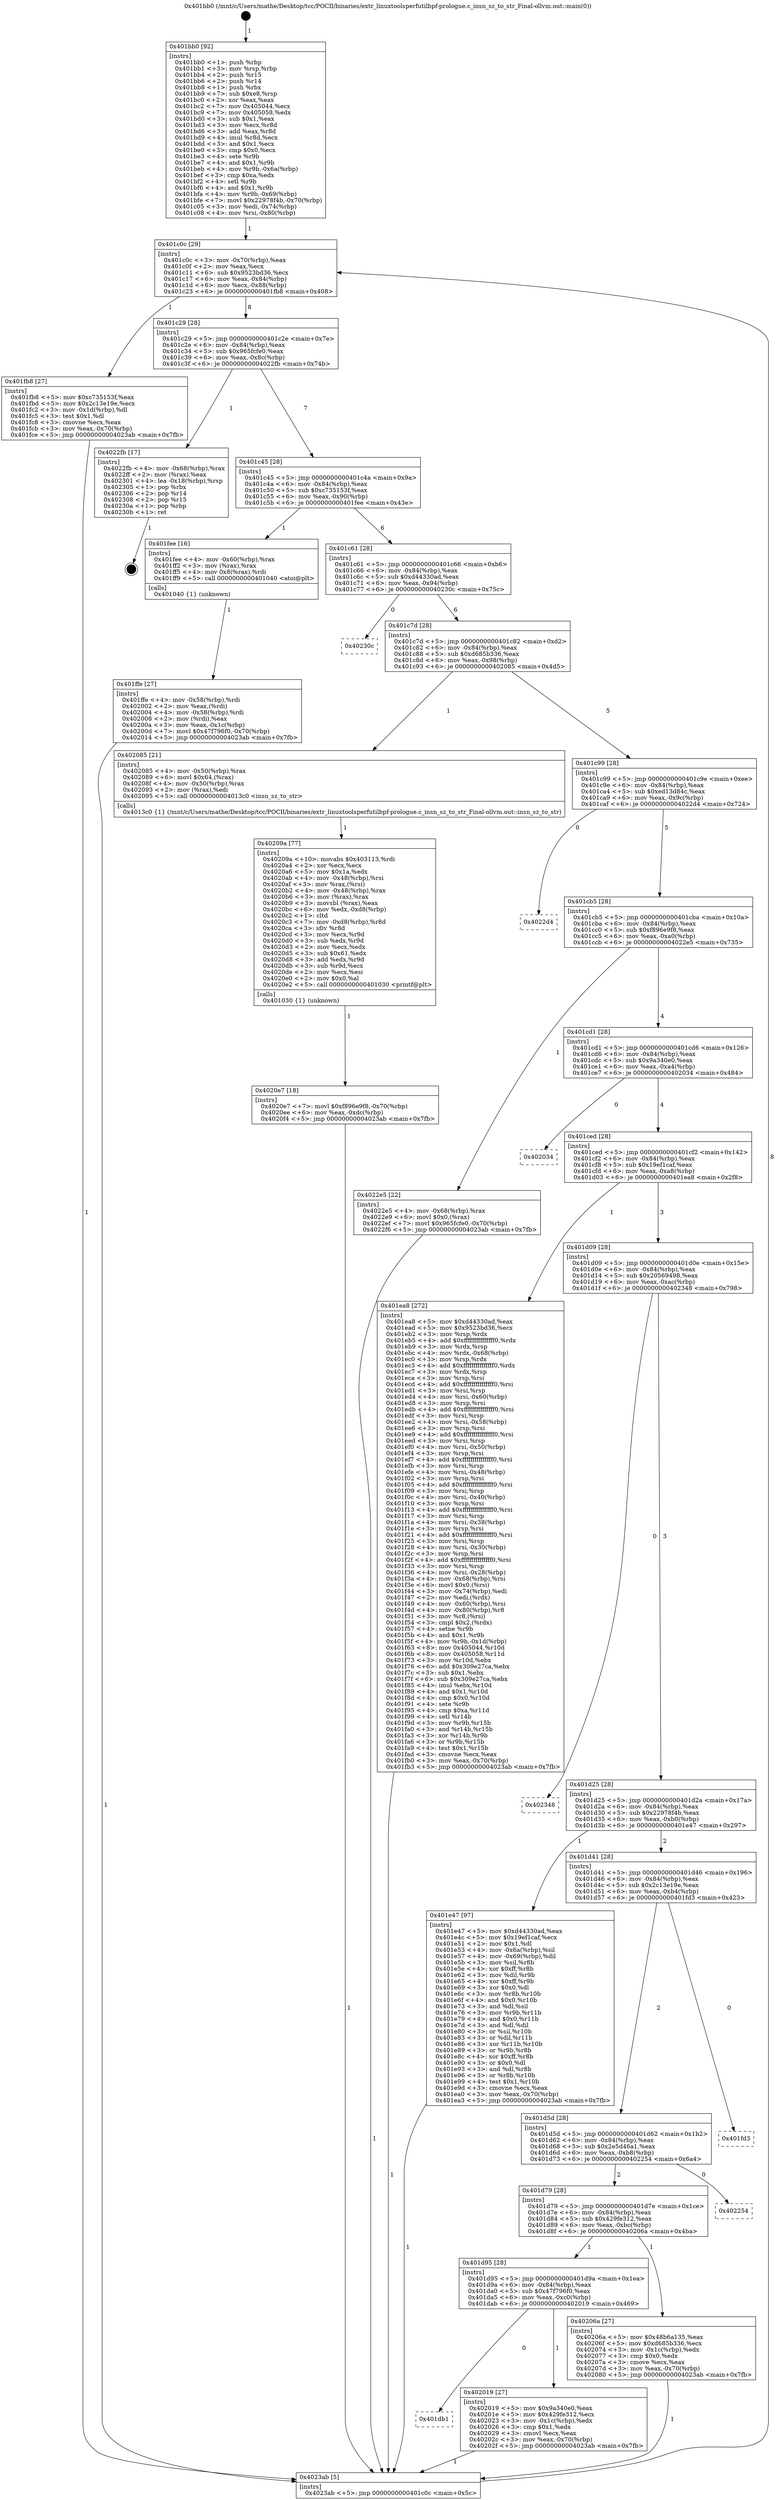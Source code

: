 digraph "0x401bb0" {
  label = "0x401bb0 (/mnt/c/Users/mathe/Desktop/tcc/POCII/binaries/extr_linuxtoolsperfutilbpf-prologue.c_insn_sz_to_str_Final-ollvm.out::main(0))"
  labelloc = "t"
  node[shape=record]

  Entry [label="",width=0.3,height=0.3,shape=circle,fillcolor=black,style=filled]
  "0x401c0c" [label="{
     0x401c0c [29]\l
     | [instrs]\l
     &nbsp;&nbsp;0x401c0c \<+3\>: mov -0x70(%rbp),%eax\l
     &nbsp;&nbsp;0x401c0f \<+2\>: mov %eax,%ecx\l
     &nbsp;&nbsp;0x401c11 \<+6\>: sub $0x9523bd36,%ecx\l
     &nbsp;&nbsp;0x401c17 \<+6\>: mov %eax,-0x84(%rbp)\l
     &nbsp;&nbsp;0x401c1d \<+6\>: mov %ecx,-0x88(%rbp)\l
     &nbsp;&nbsp;0x401c23 \<+6\>: je 0000000000401fb8 \<main+0x408\>\l
  }"]
  "0x401fb8" [label="{
     0x401fb8 [27]\l
     | [instrs]\l
     &nbsp;&nbsp;0x401fb8 \<+5\>: mov $0xc735153f,%eax\l
     &nbsp;&nbsp;0x401fbd \<+5\>: mov $0x2c13e19e,%ecx\l
     &nbsp;&nbsp;0x401fc2 \<+3\>: mov -0x1d(%rbp),%dl\l
     &nbsp;&nbsp;0x401fc5 \<+3\>: test $0x1,%dl\l
     &nbsp;&nbsp;0x401fc8 \<+3\>: cmovne %ecx,%eax\l
     &nbsp;&nbsp;0x401fcb \<+3\>: mov %eax,-0x70(%rbp)\l
     &nbsp;&nbsp;0x401fce \<+5\>: jmp 00000000004023ab \<main+0x7fb\>\l
  }"]
  "0x401c29" [label="{
     0x401c29 [28]\l
     | [instrs]\l
     &nbsp;&nbsp;0x401c29 \<+5\>: jmp 0000000000401c2e \<main+0x7e\>\l
     &nbsp;&nbsp;0x401c2e \<+6\>: mov -0x84(%rbp),%eax\l
     &nbsp;&nbsp;0x401c34 \<+5\>: sub $0x965fcfe0,%eax\l
     &nbsp;&nbsp;0x401c39 \<+6\>: mov %eax,-0x8c(%rbp)\l
     &nbsp;&nbsp;0x401c3f \<+6\>: je 00000000004022fb \<main+0x74b\>\l
  }"]
  Exit [label="",width=0.3,height=0.3,shape=circle,fillcolor=black,style=filled,peripheries=2]
  "0x4022fb" [label="{
     0x4022fb [17]\l
     | [instrs]\l
     &nbsp;&nbsp;0x4022fb \<+4\>: mov -0x68(%rbp),%rax\l
     &nbsp;&nbsp;0x4022ff \<+2\>: mov (%rax),%eax\l
     &nbsp;&nbsp;0x402301 \<+4\>: lea -0x18(%rbp),%rsp\l
     &nbsp;&nbsp;0x402305 \<+1\>: pop %rbx\l
     &nbsp;&nbsp;0x402306 \<+2\>: pop %r14\l
     &nbsp;&nbsp;0x402308 \<+2\>: pop %r15\l
     &nbsp;&nbsp;0x40230a \<+1\>: pop %rbp\l
     &nbsp;&nbsp;0x40230b \<+1\>: ret\l
  }"]
  "0x401c45" [label="{
     0x401c45 [28]\l
     | [instrs]\l
     &nbsp;&nbsp;0x401c45 \<+5\>: jmp 0000000000401c4a \<main+0x9a\>\l
     &nbsp;&nbsp;0x401c4a \<+6\>: mov -0x84(%rbp),%eax\l
     &nbsp;&nbsp;0x401c50 \<+5\>: sub $0xc735153f,%eax\l
     &nbsp;&nbsp;0x401c55 \<+6\>: mov %eax,-0x90(%rbp)\l
     &nbsp;&nbsp;0x401c5b \<+6\>: je 0000000000401fee \<main+0x43e\>\l
  }"]
  "0x4020e7" [label="{
     0x4020e7 [18]\l
     | [instrs]\l
     &nbsp;&nbsp;0x4020e7 \<+7\>: movl $0xf896e9f8,-0x70(%rbp)\l
     &nbsp;&nbsp;0x4020ee \<+6\>: mov %eax,-0xdc(%rbp)\l
     &nbsp;&nbsp;0x4020f4 \<+5\>: jmp 00000000004023ab \<main+0x7fb\>\l
  }"]
  "0x401fee" [label="{
     0x401fee [16]\l
     | [instrs]\l
     &nbsp;&nbsp;0x401fee \<+4\>: mov -0x60(%rbp),%rax\l
     &nbsp;&nbsp;0x401ff2 \<+3\>: mov (%rax),%rax\l
     &nbsp;&nbsp;0x401ff5 \<+4\>: mov 0x8(%rax),%rdi\l
     &nbsp;&nbsp;0x401ff9 \<+5\>: call 0000000000401040 \<atoi@plt\>\l
     | [calls]\l
     &nbsp;&nbsp;0x401040 \{1\} (unknown)\l
  }"]
  "0x401c61" [label="{
     0x401c61 [28]\l
     | [instrs]\l
     &nbsp;&nbsp;0x401c61 \<+5\>: jmp 0000000000401c66 \<main+0xb6\>\l
     &nbsp;&nbsp;0x401c66 \<+6\>: mov -0x84(%rbp),%eax\l
     &nbsp;&nbsp;0x401c6c \<+5\>: sub $0xd44330ad,%eax\l
     &nbsp;&nbsp;0x401c71 \<+6\>: mov %eax,-0x94(%rbp)\l
     &nbsp;&nbsp;0x401c77 \<+6\>: je 000000000040230c \<main+0x75c\>\l
  }"]
  "0x40209a" [label="{
     0x40209a [77]\l
     | [instrs]\l
     &nbsp;&nbsp;0x40209a \<+10\>: movabs $0x403113,%rdi\l
     &nbsp;&nbsp;0x4020a4 \<+2\>: xor %ecx,%ecx\l
     &nbsp;&nbsp;0x4020a6 \<+5\>: mov $0x1a,%edx\l
     &nbsp;&nbsp;0x4020ab \<+4\>: mov -0x48(%rbp),%rsi\l
     &nbsp;&nbsp;0x4020af \<+3\>: mov %rax,(%rsi)\l
     &nbsp;&nbsp;0x4020b2 \<+4\>: mov -0x48(%rbp),%rax\l
     &nbsp;&nbsp;0x4020b6 \<+3\>: mov (%rax),%rax\l
     &nbsp;&nbsp;0x4020b9 \<+3\>: movsbl (%rax),%eax\l
     &nbsp;&nbsp;0x4020bc \<+6\>: mov %edx,-0xd8(%rbp)\l
     &nbsp;&nbsp;0x4020c2 \<+1\>: cltd\l
     &nbsp;&nbsp;0x4020c3 \<+7\>: mov -0xd8(%rbp),%r8d\l
     &nbsp;&nbsp;0x4020ca \<+3\>: idiv %r8d\l
     &nbsp;&nbsp;0x4020cd \<+3\>: mov %ecx,%r9d\l
     &nbsp;&nbsp;0x4020d0 \<+3\>: sub %edx,%r9d\l
     &nbsp;&nbsp;0x4020d3 \<+2\>: mov %ecx,%edx\l
     &nbsp;&nbsp;0x4020d5 \<+3\>: sub $0x61,%edx\l
     &nbsp;&nbsp;0x4020d8 \<+3\>: add %edx,%r9d\l
     &nbsp;&nbsp;0x4020db \<+3\>: sub %r9d,%ecx\l
     &nbsp;&nbsp;0x4020de \<+2\>: mov %ecx,%esi\l
     &nbsp;&nbsp;0x4020e0 \<+2\>: mov $0x0,%al\l
     &nbsp;&nbsp;0x4020e2 \<+5\>: call 0000000000401030 \<printf@plt\>\l
     | [calls]\l
     &nbsp;&nbsp;0x401030 \{1\} (unknown)\l
  }"]
  "0x40230c" [label="{
     0x40230c\l
  }", style=dashed]
  "0x401c7d" [label="{
     0x401c7d [28]\l
     | [instrs]\l
     &nbsp;&nbsp;0x401c7d \<+5\>: jmp 0000000000401c82 \<main+0xd2\>\l
     &nbsp;&nbsp;0x401c82 \<+6\>: mov -0x84(%rbp),%eax\l
     &nbsp;&nbsp;0x401c88 \<+5\>: sub $0xd685b336,%eax\l
     &nbsp;&nbsp;0x401c8d \<+6\>: mov %eax,-0x98(%rbp)\l
     &nbsp;&nbsp;0x401c93 \<+6\>: je 0000000000402085 \<main+0x4d5\>\l
  }"]
  "0x401db1" [label="{
     0x401db1\l
  }", style=dashed]
  "0x402085" [label="{
     0x402085 [21]\l
     | [instrs]\l
     &nbsp;&nbsp;0x402085 \<+4\>: mov -0x50(%rbp),%rax\l
     &nbsp;&nbsp;0x402089 \<+6\>: movl $0x64,(%rax)\l
     &nbsp;&nbsp;0x40208f \<+4\>: mov -0x50(%rbp),%rax\l
     &nbsp;&nbsp;0x402093 \<+2\>: mov (%rax),%edi\l
     &nbsp;&nbsp;0x402095 \<+5\>: call 00000000004013c0 \<insn_sz_to_str\>\l
     | [calls]\l
     &nbsp;&nbsp;0x4013c0 \{1\} (/mnt/c/Users/mathe/Desktop/tcc/POCII/binaries/extr_linuxtoolsperfutilbpf-prologue.c_insn_sz_to_str_Final-ollvm.out::insn_sz_to_str)\l
  }"]
  "0x401c99" [label="{
     0x401c99 [28]\l
     | [instrs]\l
     &nbsp;&nbsp;0x401c99 \<+5\>: jmp 0000000000401c9e \<main+0xee\>\l
     &nbsp;&nbsp;0x401c9e \<+6\>: mov -0x84(%rbp),%eax\l
     &nbsp;&nbsp;0x401ca4 \<+5\>: sub $0xed13d84c,%eax\l
     &nbsp;&nbsp;0x401ca9 \<+6\>: mov %eax,-0x9c(%rbp)\l
     &nbsp;&nbsp;0x401caf \<+6\>: je 00000000004022d4 \<main+0x724\>\l
  }"]
  "0x402019" [label="{
     0x402019 [27]\l
     | [instrs]\l
     &nbsp;&nbsp;0x402019 \<+5\>: mov $0x9a340e0,%eax\l
     &nbsp;&nbsp;0x40201e \<+5\>: mov $0x429fe312,%ecx\l
     &nbsp;&nbsp;0x402023 \<+3\>: mov -0x1c(%rbp),%edx\l
     &nbsp;&nbsp;0x402026 \<+3\>: cmp $0x1,%edx\l
     &nbsp;&nbsp;0x402029 \<+3\>: cmovl %ecx,%eax\l
     &nbsp;&nbsp;0x40202c \<+3\>: mov %eax,-0x70(%rbp)\l
     &nbsp;&nbsp;0x40202f \<+5\>: jmp 00000000004023ab \<main+0x7fb\>\l
  }"]
  "0x4022d4" [label="{
     0x4022d4\l
  }", style=dashed]
  "0x401cb5" [label="{
     0x401cb5 [28]\l
     | [instrs]\l
     &nbsp;&nbsp;0x401cb5 \<+5\>: jmp 0000000000401cba \<main+0x10a\>\l
     &nbsp;&nbsp;0x401cba \<+6\>: mov -0x84(%rbp),%eax\l
     &nbsp;&nbsp;0x401cc0 \<+5\>: sub $0xf896e9f8,%eax\l
     &nbsp;&nbsp;0x401cc5 \<+6\>: mov %eax,-0xa0(%rbp)\l
     &nbsp;&nbsp;0x401ccb \<+6\>: je 00000000004022e5 \<main+0x735\>\l
  }"]
  "0x401d95" [label="{
     0x401d95 [28]\l
     | [instrs]\l
     &nbsp;&nbsp;0x401d95 \<+5\>: jmp 0000000000401d9a \<main+0x1ea\>\l
     &nbsp;&nbsp;0x401d9a \<+6\>: mov -0x84(%rbp),%eax\l
     &nbsp;&nbsp;0x401da0 \<+5\>: sub $0x47f796f0,%eax\l
     &nbsp;&nbsp;0x401da5 \<+6\>: mov %eax,-0xc0(%rbp)\l
     &nbsp;&nbsp;0x401dab \<+6\>: je 0000000000402019 \<main+0x469\>\l
  }"]
  "0x4022e5" [label="{
     0x4022e5 [22]\l
     | [instrs]\l
     &nbsp;&nbsp;0x4022e5 \<+4\>: mov -0x68(%rbp),%rax\l
     &nbsp;&nbsp;0x4022e9 \<+6\>: movl $0x0,(%rax)\l
     &nbsp;&nbsp;0x4022ef \<+7\>: movl $0x965fcfe0,-0x70(%rbp)\l
     &nbsp;&nbsp;0x4022f6 \<+5\>: jmp 00000000004023ab \<main+0x7fb\>\l
  }"]
  "0x401cd1" [label="{
     0x401cd1 [28]\l
     | [instrs]\l
     &nbsp;&nbsp;0x401cd1 \<+5\>: jmp 0000000000401cd6 \<main+0x126\>\l
     &nbsp;&nbsp;0x401cd6 \<+6\>: mov -0x84(%rbp),%eax\l
     &nbsp;&nbsp;0x401cdc \<+5\>: sub $0x9a340e0,%eax\l
     &nbsp;&nbsp;0x401ce1 \<+6\>: mov %eax,-0xa4(%rbp)\l
     &nbsp;&nbsp;0x401ce7 \<+6\>: je 0000000000402034 \<main+0x484\>\l
  }"]
  "0x40206a" [label="{
     0x40206a [27]\l
     | [instrs]\l
     &nbsp;&nbsp;0x40206a \<+5\>: mov $0x48b6a135,%eax\l
     &nbsp;&nbsp;0x40206f \<+5\>: mov $0xd685b336,%ecx\l
     &nbsp;&nbsp;0x402074 \<+3\>: mov -0x1c(%rbp),%edx\l
     &nbsp;&nbsp;0x402077 \<+3\>: cmp $0x0,%edx\l
     &nbsp;&nbsp;0x40207a \<+3\>: cmove %ecx,%eax\l
     &nbsp;&nbsp;0x40207d \<+3\>: mov %eax,-0x70(%rbp)\l
     &nbsp;&nbsp;0x402080 \<+5\>: jmp 00000000004023ab \<main+0x7fb\>\l
  }"]
  "0x402034" [label="{
     0x402034\l
  }", style=dashed]
  "0x401ced" [label="{
     0x401ced [28]\l
     | [instrs]\l
     &nbsp;&nbsp;0x401ced \<+5\>: jmp 0000000000401cf2 \<main+0x142\>\l
     &nbsp;&nbsp;0x401cf2 \<+6\>: mov -0x84(%rbp),%eax\l
     &nbsp;&nbsp;0x401cf8 \<+5\>: sub $0x19ef1caf,%eax\l
     &nbsp;&nbsp;0x401cfd \<+6\>: mov %eax,-0xa8(%rbp)\l
     &nbsp;&nbsp;0x401d03 \<+6\>: je 0000000000401ea8 \<main+0x2f8\>\l
  }"]
  "0x401d79" [label="{
     0x401d79 [28]\l
     | [instrs]\l
     &nbsp;&nbsp;0x401d79 \<+5\>: jmp 0000000000401d7e \<main+0x1ce\>\l
     &nbsp;&nbsp;0x401d7e \<+6\>: mov -0x84(%rbp),%eax\l
     &nbsp;&nbsp;0x401d84 \<+5\>: sub $0x429fe312,%eax\l
     &nbsp;&nbsp;0x401d89 \<+6\>: mov %eax,-0xbc(%rbp)\l
     &nbsp;&nbsp;0x401d8f \<+6\>: je 000000000040206a \<main+0x4ba\>\l
  }"]
  "0x401ea8" [label="{
     0x401ea8 [272]\l
     | [instrs]\l
     &nbsp;&nbsp;0x401ea8 \<+5\>: mov $0xd44330ad,%eax\l
     &nbsp;&nbsp;0x401ead \<+5\>: mov $0x9523bd36,%ecx\l
     &nbsp;&nbsp;0x401eb2 \<+3\>: mov %rsp,%rdx\l
     &nbsp;&nbsp;0x401eb5 \<+4\>: add $0xfffffffffffffff0,%rdx\l
     &nbsp;&nbsp;0x401eb9 \<+3\>: mov %rdx,%rsp\l
     &nbsp;&nbsp;0x401ebc \<+4\>: mov %rdx,-0x68(%rbp)\l
     &nbsp;&nbsp;0x401ec0 \<+3\>: mov %rsp,%rdx\l
     &nbsp;&nbsp;0x401ec3 \<+4\>: add $0xfffffffffffffff0,%rdx\l
     &nbsp;&nbsp;0x401ec7 \<+3\>: mov %rdx,%rsp\l
     &nbsp;&nbsp;0x401eca \<+3\>: mov %rsp,%rsi\l
     &nbsp;&nbsp;0x401ecd \<+4\>: add $0xfffffffffffffff0,%rsi\l
     &nbsp;&nbsp;0x401ed1 \<+3\>: mov %rsi,%rsp\l
     &nbsp;&nbsp;0x401ed4 \<+4\>: mov %rsi,-0x60(%rbp)\l
     &nbsp;&nbsp;0x401ed8 \<+3\>: mov %rsp,%rsi\l
     &nbsp;&nbsp;0x401edb \<+4\>: add $0xfffffffffffffff0,%rsi\l
     &nbsp;&nbsp;0x401edf \<+3\>: mov %rsi,%rsp\l
     &nbsp;&nbsp;0x401ee2 \<+4\>: mov %rsi,-0x58(%rbp)\l
     &nbsp;&nbsp;0x401ee6 \<+3\>: mov %rsp,%rsi\l
     &nbsp;&nbsp;0x401ee9 \<+4\>: add $0xfffffffffffffff0,%rsi\l
     &nbsp;&nbsp;0x401eed \<+3\>: mov %rsi,%rsp\l
     &nbsp;&nbsp;0x401ef0 \<+4\>: mov %rsi,-0x50(%rbp)\l
     &nbsp;&nbsp;0x401ef4 \<+3\>: mov %rsp,%rsi\l
     &nbsp;&nbsp;0x401ef7 \<+4\>: add $0xfffffffffffffff0,%rsi\l
     &nbsp;&nbsp;0x401efb \<+3\>: mov %rsi,%rsp\l
     &nbsp;&nbsp;0x401efe \<+4\>: mov %rsi,-0x48(%rbp)\l
     &nbsp;&nbsp;0x401f02 \<+3\>: mov %rsp,%rsi\l
     &nbsp;&nbsp;0x401f05 \<+4\>: add $0xfffffffffffffff0,%rsi\l
     &nbsp;&nbsp;0x401f09 \<+3\>: mov %rsi,%rsp\l
     &nbsp;&nbsp;0x401f0c \<+4\>: mov %rsi,-0x40(%rbp)\l
     &nbsp;&nbsp;0x401f10 \<+3\>: mov %rsp,%rsi\l
     &nbsp;&nbsp;0x401f13 \<+4\>: add $0xfffffffffffffff0,%rsi\l
     &nbsp;&nbsp;0x401f17 \<+3\>: mov %rsi,%rsp\l
     &nbsp;&nbsp;0x401f1a \<+4\>: mov %rsi,-0x38(%rbp)\l
     &nbsp;&nbsp;0x401f1e \<+3\>: mov %rsp,%rsi\l
     &nbsp;&nbsp;0x401f21 \<+4\>: add $0xfffffffffffffff0,%rsi\l
     &nbsp;&nbsp;0x401f25 \<+3\>: mov %rsi,%rsp\l
     &nbsp;&nbsp;0x401f28 \<+4\>: mov %rsi,-0x30(%rbp)\l
     &nbsp;&nbsp;0x401f2c \<+3\>: mov %rsp,%rsi\l
     &nbsp;&nbsp;0x401f2f \<+4\>: add $0xfffffffffffffff0,%rsi\l
     &nbsp;&nbsp;0x401f33 \<+3\>: mov %rsi,%rsp\l
     &nbsp;&nbsp;0x401f36 \<+4\>: mov %rsi,-0x28(%rbp)\l
     &nbsp;&nbsp;0x401f3a \<+4\>: mov -0x68(%rbp),%rsi\l
     &nbsp;&nbsp;0x401f3e \<+6\>: movl $0x0,(%rsi)\l
     &nbsp;&nbsp;0x401f44 \<+3\>: mov -0x74(%rbp),%edi\l
     &nbsp;&nbsp;0x401f47 \<+2\>: mov %edi,(%rdx)\l
     &nbsp;&nbsp;0x401f49 \<+4\>: mov -0x60(%rbp),%rsi\l
     &nbsp;&nbsp;0x401f4d \<+4\>: mov -0x80(%rbp),%r8\l
     &nbsp;&nbsp;0x401f51 \<+3\>: mov %r8,(%rsi)\l
     &nbsp;&nbsp;0x401f54 \<+3\>: cmpl $0x2,(%rdx)\l
     &nbsp;&nbsp;0x401f57 \<+4\>: setne %r9b\l
     &nbsp;&nbsp;0x401f5b \<+4\>: and $0x1,%r9b\l
     &nbsp;&nbsp;0x401f5f \<+4\>: mov %r9b,-0x1d(%rbp)\l
     &nbsp;&nbsp;0x401f63 \<+8\>: mov 0x405044,%r10d\l
     &nbsp;&nbsp;0x401f6b \<+8\>: mov 0x405058,%r11d\l
     &nbsp;&nbsp;0x401f73 \<+3\>: mov %r10d,%ebx\l
     &nbsp;&nbsp;0x401f76 \<+6\>: add $0x309e27ca,%ebx\l
     &nbsp;&nbsp;0x401f7c \<+3\>: sub $0x1,%ebx\l
     &nbsp;&nbsp;0x401f7f \<+6\>: sub $0x309e27ca,%ebx\l
     &nbsp;&nbsp;0x401f85 \<+4\>: imul %ebx,%r10d\l
     &nbsp;&nbsp;0x401f89 \<+4\>: and $0x1,%r10d\l
     &nbsp;&nbsp;0x401f8d \<+4\>: cmp $0x0,%r10d\l
     &nbsp;&nbsp;0x401f91 \<+4\>: sete %r9b\l
     &nbsp;&nbsp;0x401f95 \<+4\>: cmp $0xa,%r11d\l
     &nbsp;&nbsp;0x401f99 \<+4\>: setl %r14b\l
     &nbsp;&nbsp;0x401f9d \<+3\>: mov %r9b,%r15b\l
     &nbsp;&nbsp;0x401fa0 \<+3\>: and %r14b,%r15b\l
     &nbsp;&nbsp;0x401fa3 \<+3\>: xor %r14b,%r9b\l
     &nbsp;&nbsp;0x401fa6 \<+3\>: or %r9b,%r15b\l
     &nbsp;&nbsp;0x401fa9 \<+4\>: test $0x1,%r15b\l
     &nbsp;&nbsp;0x401fad \<+3\>: cmovne %ecx,%eax\l
     &nbsp;&nbsp;0x401fb0 \<+3\>: mov %eax,-0x70(%rbp)\l
     &nbsp;&nbsp;0x401fb3 \<+5\>: jmp 00000000004023ab \<main+0x7fb\>\l
  }"]
  "0x401d09" [label="{
     0x401d09 [28]\l
     | [instrs]\l
     &nbsp;&nbsp;0x401d09 \<+5\>: jmp 0000000000401d0e \<main+0x15e\>\l
     &nbsp;&nbsp;0x401d0e \<+6\>: mov -0x84(%rbp),%eax\l
     &nbsp;&nbsp;0x401d14 \<+5\>: sub $0x20569498,%eax\l
     &nbsp;&nbsp;0x401d19 \<+6\>: mov %eax,-0xac(%rbp)\l
     &nbsp;&nbsp;0x401d1f \<+6\>: je 0000000000402348 \<main+0x798\>\l
  }"]
  "0x402254" [label="{
     0x402254\l
  }", style=dashed]
  "0x402348" [label="{
     0x402348\l
  }", style=dashed]
  "0x401d25" [label="{
     0x401d25 [28]\l
     | [instrs]\l
     &nbsp;&nbsp;0x401d25 \<+5\>: jmp 0000000000401d2a \<main+0x17a\>\l
     &nbsp;&nbsp;0x401d2a \<+6\>: mov -0x84(%rbp),%eax\l
     &nbsp;&nbsp;0x401d30 \<+5\>: sub $0x22978f4b,%eax\l
     &nbsp;&nbsp;0x401d35 \<+6\>: mov %eax,-0xb0(%rbp)\l
     &nbsp;&nbsp;0x401d3b \<+6\>: je 0000000000401e47 \<main+0x297\>\l
  }"]
  "0x401d5d" [label="{
     0x401d5d [28]\l
     | [instrs]\l
     &nbsp;&nbsp;0x401d5d \<+5\>: jmp 0000000000401d62 \<main+0x1b2\>\l
     &nbsp;&nbsp;0x401d62 \<+6\>: mov -0x84(%rbp),%eax\l
     &nbsp;&nbsp;0x401d68 \<+5\>: sub $0x2e5d46a1,%eax\l
     &nbsp;&nbsp;0x401d6d \<+6\>: mov %eax,-0xb8(%rbp)\l
     &nbsp;&nbsp;0x401d73 \<+6\>: je 0000000000402254 \<main+0x6a4\>\l
  }"]
  "0x401e47" [label="{
     0x401e47 [97]\l
     | [instrs]\l
     &nbsp;&nbsp;0x401e47 \<+5\>: mov $0xd44330ad,%eax\l
     &nbsp;&nbsp;0x401e4c \<+5\>: mov $0x19ef1caf,%ecx\l
     &nbsp;&nbsp;0x401e51 \<+2\>: mov $0x1,%dl\l
     &nbsp;&nbsp;0x401e53 \<+4\>: mov -0x6a(%rbp),%sil\l
     &nbsp;&nbsp;0x401e57 \<+4\>: mov -0x69(%rbp),%dil\l
     &nbsp;&nbsp;0x401e5b \<+3\>: mov %sil,%r8b\l
     &nbsp;&nbsp;0x401e5e \<+4\>: xor $0xff,%r8b\l
     &nbsp;&nbsp;0x401e62 \<+3\>: mov %dil,%r9b\l
     &nbsp;&nbsp;0x401e65 \<+4\>: xor $0xff,%r9b\l
     &nbsp;&nbsp;0x401e69 \<+3\>: xor $0x0,%dl\l
     &nbsp;&nbsp;0x401e6c \<+3\>: mov %r8b,%r10b\l
     &nbsp;&nbsp;0x401e6f \<+4\>: and $0x0,%r10b\l
     &nbsp;&nbsp;0x401e73 \<+3\>: and %dl,%sil\l
     &nbsp;&nbsp;0x401e76 \<+3\>: mov %r9b,%r11b\l
     &nbsp;&nbsp;0x401e79 \<+4\>: and $0x0,%r11b\l
     &nbsp;&nbsp;0x401e7d \<+3\>: and %dl,%dil\l
     &nbsp;&nbsp;0x401e80 \<+3\>: or %sil,%r10b\l
     &nbsp;&nbsp;0x401e83 \<+3\>: or %dil,%r11b\l
     &nbsp;&nbsp;0x401e86 \<+3\>: xor %r11b,%r10b\l
     &nbsp;&nbsp;0x401e89 \<+3\>: or %r9b,%r8b\l
     &nbsp;&nbsp;0x401e8c \<+4\>: xor $0xff,%r8b\l
     &nbsp;&nbsp;0x401e90 \<+3\>: or $0x0,%dl\l
     &nbsp;&nbsp;0x401e93 \<+3\>: and %dl,%r8b\l
     &nbsp;&nbsp;0x401e96 \<+3\>: or %r8b,%r10b\l
     &nbsp;&nbsp;0x401e99 \<+4\>: test $0x1,%r10b\l
     &nbsp;&nbsp;0x401e9d \<+3\>: cmovne %ecx,%eax\l
     &nbsp;&nbsp;0x401ea0 \<+3\>: mov %eax,-0x70(%rbp)\l
     &nbsp;&nbsp;0x401ea3 \<+5\>: jmp 00000000004023ab \<main+0x7fb\>\l
  }"]
  "0x401d41" [label="{
     0x401d41 [28]\l
     | [instrs]\l
     &nbsp;&nbsp;0x401d41 \<+5\>: jmp 0000000000401d46 \<main+0x196\>\l
     &nbsp;&nbsp;0x401d46 \<+6\>: mov -0x84(%rbp),%eax\l
     &nbsp;&nbsp;0x401d4c \<+5\>: sub $0x2c13e19e,%eax\l
     &nbsp;&nbsp;0x401d51 \<+6\>: mov %eax,-0xb4(%rbp)\l
     &nbsp;&nbsp;0x401d57 \<+6\>: je 0000000000401fd3 \<main+0x423\>\l
  }"]
  "0x4023ab" [label="{
     0x4023ab [5]\l
     | [instrs]\l
     &nbsp;&nbsp;0x4023ab \<+5\>: jmp 0000000000401c0c \<main+0x5c\>\l
  }"]
  "0x401bb0" [label="{
     0x401bb0 [92]\l
     | [instrs]\l
     &nbsp;&nbsp;0x401bb0 \<+1\>: push %rbp\l
     &nbsp;&nbsp;0x401bb1 \<+3\>: mov %rsp,%rbp\l
     &nbsp;&nbsp;0x401bb4 \<+2\>: push %r15\l
     &nbsp;&nbsp;0x401bb6 \<+2\>: push %r14\l
     &nbsp;&nbsp;0x401bb8 \<+1\>: push %rbx\l
     &nbsp;&nbsp;0x401bb9 \<+7\>: sub $0xe8,%rsp\l
     &nbsp;&nbsp;0x401bc0 \<+2\>: xor %eax,%eax\l
     &nbsp;&nbsp;0x401bc2 \<+7\>: mov 0x405044,%ecx\l
     &nbsp;&nbsp;0x401bc9 \<+7\>: mov 0x405058,%edx\l
     &nbsp;&nbsp;0x401bd0 \<+3\>: sub $0x1,%eax\l
     &nbsp;&nbsp;0x401bd3 \<+3\>: mov %ecx,%r8d\l
     &nbsp;&nbsp;0x401bd6 \<+3\>: add %eax,%r8d\l
     &nbsp;&nbsp;0x401bd9 \<+4\>: imul %r8d,%ecx\l
     &nbsp;&nbsp;0x401bdd \<+3\>: and $0x1,%ecx\l
     &nbsp;&nbsp;0x401be0 \<+3\>: cmp $0x0,%ecx\l
     &nbsp;&nbsp;0x401be3 \<+4\>: sete %r9b\l
     &nbsp;&nbsp;0x401be7 \<+4\>: and $0x1,%r9b\l
     &nbsp;&nbsp;0x401beb \<+4\>: mov %r9b,-0x6a(%rbp)\l
     &nbsp;&nbsp;0x401bef \<+3\>: cmp $0xa,%edx\l
     &nbsp;&nbsp;0x401bf2 \<+4\>: setl %r9b\l
     &nbsp;&nbsp;0x401bf6 \<+4\>: and $0x1,%r9b\l
     &nbsp;&nbsp;0x401bfa \<+4\>: mov %r9b,-0x69(%rbp)\l
     &nbsp;&nbsp;0x401bfe \<+7\>: movl $0x22978f4b,-0x70(%rbp)\l
     &nbsp;&nbsp;0x401c05 \<+3\>: mov %edi,-0x74(%rbp)\l
     &nbsp;&nbsp;0x401c08 \<+4\>: mov %rsi,-0x80(%rbp)\l
  }"]
  "0x401fd3" [label="{
     0x401fd3\l
  }", style=dashed]
  "0x401ffe" [label="{
     0x401ffe [27]\l
     | [instrs]\l
     &nbsp;&nbsp;0x401ffe \<+4\>: mov -0x58(%rbp),%rdi\l
     &nbsp;&nbsp;0x402002 \<+2\>: mov %eax,(%rdi)\l
     &nbsp;&nbsp;0x402004 \<+4\>: mov -0x58(%rbp),%rdi\l
     &nbsp;&nbsp;0x402008 \<+2\>: mov (%rdi),%eax\l
     &nbsp;&nbsp;0x40200a \<+3\>: mov %eax,-0x1c(%rbp)\l
     &nbsp;&nbsp;0x40200d \<+7\>: movl $0x47f796f0,-0x70(%rbp)\l
     &nbsp;&nbsp;0x402014 \<+5\>: jmp 00000000004023ab \<main+0x7fb\>\l
  }"]
  Entry -> "0x401bb0" [label=" 1"]
  "0x401c0c" -> "0x401fb8" [label=" 1"]
  "0x401c0c" -> "0x401c29" [label=" 8"]
  "0x4022fb" -> Exit [label=" 1"]
  "0x401c29" -> "0x4022fb" [label=" 1"]
  "0x401c29" -> "0x401c45" [label=" 7"]
  "0x4022e5" -> "0x4023ab" [label=" 1"]
  "0x401c45" -> "0x401fee" [label=" 1"]
  "0x401c45" -> "0x401c61" [label=" 6"]
  "0x4020e7" -> "0x4023ab" [label=" 1"]
  "0x401c61" -> "0x40230c" [label=" 0"]
  "0x401c61" -> "0x401c7d" [label=" 6"]
  "0x40209a" -> "0x4020e7" [label=" 1"]
  "0x401c7d" -> "0x402085" [label=" 1"]
  "0x401c7d" -> "0x401c99" [label=" 5"]
  "0x402085" -> "0x40209a" [label=" 1"]
  "0x401c99" -> "0x4022d4" [label=" 0"]
  "0x401c99" -> "0x401cb5" [label=" 5"]
  "0x40206a" -> "0x4023ab" [label=" 1"]
  "0x401cb5" -> "0x4022e5" [label=" 1"]
  "0x401cb5" -> "0x401cd1" [label=" 4"]
  "0x401d95" -> "0x401db1" [label=" 0"]
  "0x401cd1" -> "0x402034" [label=" 0"]
  "0x401cd1" -> "0x401ced" [label=" 4"]
  "0x401d95" -> "0x402019" [label=" 1"]
  "0x401ced" -> "0x401ea8" [label=" 1"]
  "0x401ced" -> "0x401d09" [label=" 3"]
  "0x401d79" -> "0x401d95" [label=" 1"]
  "0x401d09" -> "0x402348" [label=" 0"]
  "0x401d09" -> "0x401d25" [label=" 3"]
  "0x401d79" -> "0x40206a" [label=" 1"]
  "0x401d25" -> "0x401e47" [label=" 1"]
  "0x401d25" -> "0x401d41" [label=" 2"]
  "0x401e47" -> "0x4023ab" [label=" 1"]
  "0x401bb0" -> "0x401c0c" [label=" 1"]
  "0x4023ab" -> "0x401c0c" [label=" 8"]
  "0x401d5d" -> "0x401d79" [label=" 2"]
  "0x401ea8" -> "0x4023ab" [label=" 1"]
  "0x401fb8" -> "0x4023ab" [label=" 1"]
  "0x401fee" -> "0x401ffe" [label=" 1"]
  "0x401ffe" -> "0x4023ab" [label=" 1"]
  "0x401d5d" -> "0x402254" [label=" 0"]
  "0x401d41" -> "0x401fd3" [label=" 0"]
  "0x401d41" -> "0x401d5d" [label=" 2"]
  "0x402019" -> "0x4023ab" [label=" 1"]
}
